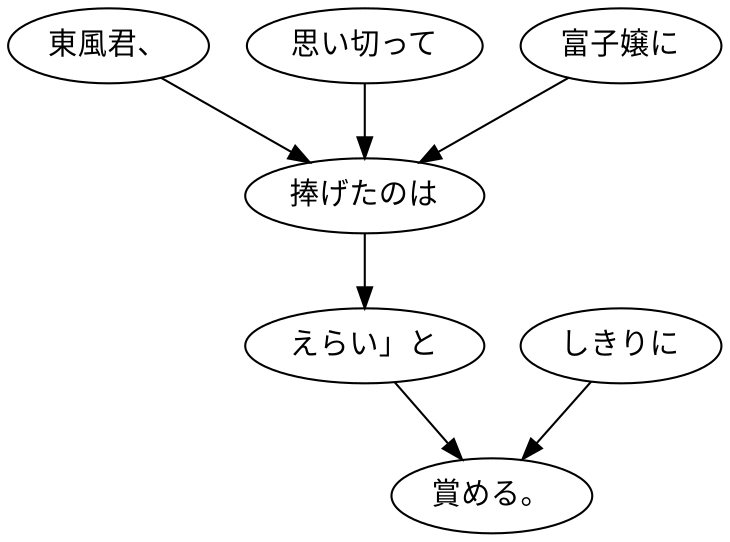digraph graph3816 {
	node0 [label="東風君、"];
	node1 [label="思い切って"];
	node2 [label="富子嬢に"];
	node3 [label="捧げたのは"];
	node4 [label="えらい」と"];
	node5 [label="しきりに"];
	node6 [label="賞める。"];
	node0 -> node3;
	node1 -> node3;
	node2 -> node3;
	node3 -> node4;
	node4 -> node6;
	node5 -> node6;
}
